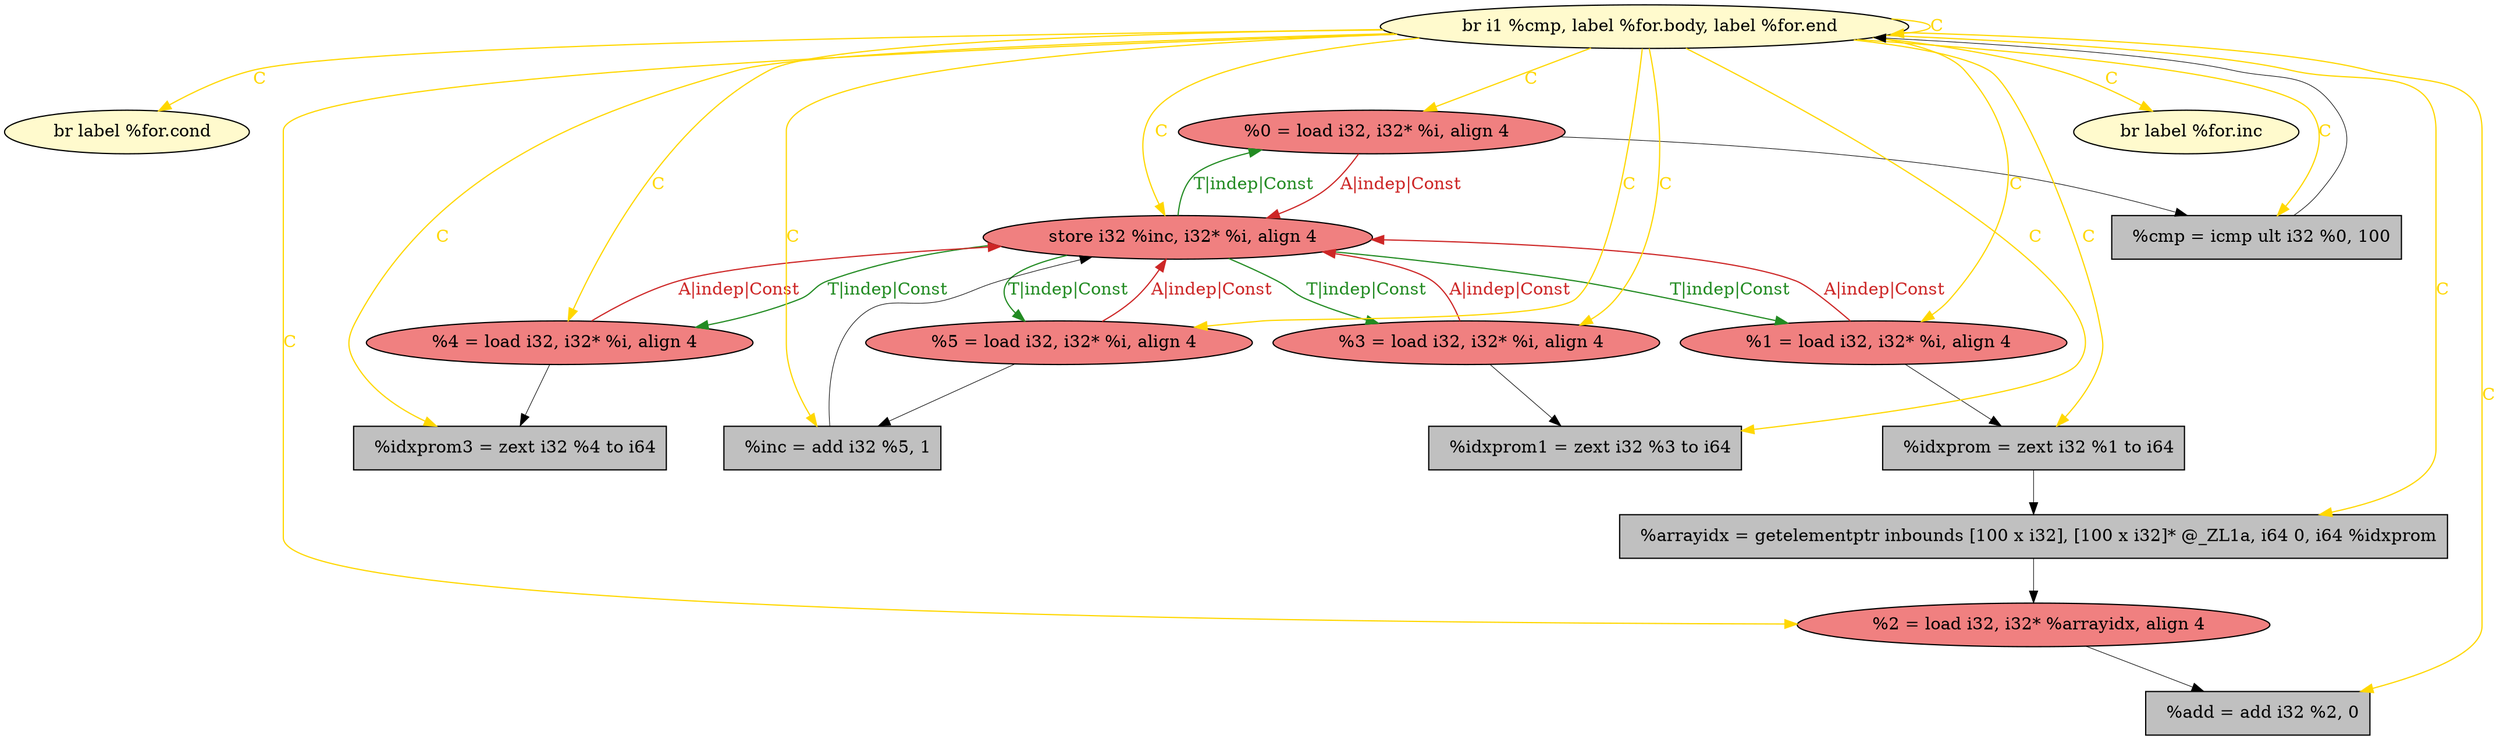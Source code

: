 
digraph G {


node525 [fillcolor=lemonchiffon,label="  br label %for.cond",shape=ellipse,style=filled ]
node528 [fillcolor=lightcoral,label="  %2 = load i32, i32* %arrayidx, align 4",shape=ellipse,style=filled ]
node532 [fillcolor=lightcoral,label="  %0 = load i32, i32* %i, align 4",shape=ellipse,style=filled ]
node521 [fillcolor=lightcoral,label="  store i32 %inc, i32* %i, align 4",shape=ellipse,style=filled ]
node529 [fillcolor=grey,label="  %add = add i32 %2, 0",shape=rectangle,style=filled ]
node526 [fillcolor=lightcoral,label="  %1 = load i32, i32* %i, align 4",shape=ellipse,style=filled ]
node522 [fillcolor=lightcoral,label="  %4 = load i32, i32* %i, align 4",shape=ellipse,style=filled ]
node523 [fillcolor=grey,label="  %arrayidx = getelementptr inbounds [100 x i32], [100 x i32]* @_ZL1a, i64 0, i64 %idxprom",shape=rectangle,style=filled ]
node527 [fillcolor=grey,label="  %idxprom = zext i32 %1 to i64",shape=rectangle,style=filled ]
node530 [fillcolor=lightcoral,label="  %3 = load i32, i32* %i, align 4",shape=ellipse,style=filled ]
node524 [fillcolor=lightcoral,label="  %5 = load i32, i32* %i, align 4",shape=ellipse,style=filled ]
node533 [fillcolor=grey,label="  %inc = add i32 %5, 1",shape=rectangle,style=filled ]
node537 [fillcolor=lemonchiffon,label="  br label %for.inc",shape=ellipse,style=filled ]
node534 [fillcolor=lemonchiffon,label="  br i1 %cmp, label %for.body, label %for.end",shape=ellipse,style=filled ]
node531 [fillcolor=grey,label="  %cmp = icmp ult i32 %0, 100",shape=rectangle,style=filled ]
node535 [fillcolor=grey,label="  %idxprom1 = zext i32 %3 to i64",shape=rectangle,style=filled ]
node536 [fillcolor=grey,label="  %idxprom3 = zext i32 %4 to i64",shape=rectangle,style=filled ]

node521->node526 [style=solid,color=forestgreen,label="T|indep|Const",penwidth=1.0,fontcolor=forestgreen ]
node532->node521 [style=solid,color=firebrick3,label="A|indep|Const",penwidth=1.0,fontcolor=firebrick3 ]
node526->node521 [style=solid,color=firebrick3,label="A|indep|Const",penwidth=1.0,fontcolor=firebrick3 ]
node534->node528 [style=solid,color=gold,label="C",penwidth=1.0,fontcolor=gold ]
node534->node524 [style=solid,color=gold,label="C",penwidth=1.0,fontcolor=gold ]
node534->node531 [style=solid,color=gold,label="C",penwidth=1.0,fontcolor=gold ]
node534->node525 [style=solid,color=gold,label="C",penwidth=1.0,fontcolor=gold ]
node524->node521 [style=solid,color=firebrick3,label="A|indep|Const",penwidth=1.0,fontcolor=firebrick3 ]
node524->node533 [style=solid,color=black,label="",penwidth=0.5,fontcolor=black ]
node528->node529 [style=solid,color=black,label="",penwidth=0.5,fontcolor=black ]
node533->node521 [style=solid,color=black,label="",penwidth=0.5,fontcolor=black ]
node521->node532 [style=solid,color=forestgreen,label="T|indep|Const",penwidth=1.0,fontcolor=forestgreen ]
node534->node527 [style=solid,color=gold,label="C",penwidth=1.0,fontcolor=gold ]
node532->node531 [style=solid,color=black,label="",penwidth=0.5,fontcolor=black ]
node523->node528 [style=solid,color=black,label="",penwidth=0.5,fontcolor=black ]
node534->node533 [style=solid,color=gold,label="C",penwidth=1.0,fontcolor=gold ]
node534->node536 [style=solid,color=gold,label="C",penwidth=1.0,fontcolor=gold ]
node526->node527 [style=solid,color=black,label="",penwidth=0.5,fontcolor=black ]
node530->node521 [style=solid,color=firebrick3,label="A|indep|Const",penwidth=1.0,fontcolor=firebrick3 ]
node522->node521 [style=solid,color=firebrick3,label="A|indep|Const",penwidth=1.0,fontcolor=firebrick3 ]
node521->node524 [style=solid,color=forestgreen,label="T|indep|Const",penwidth=1.0,fontcolor=forestgreen ]
node521->node530 [style=solid,color=forestgreen,label="T|indep|Const",penwidth=1.0,fontcolor=forestgreen ]
node534->node526 [style=solid,color=gold,label="C",penwidth=1.0,fontcolor=gold ]
node530->node535 [style=solid,color=black,label="",penwidth=0.5,fontcolor=black ]
node534->node522 [style=solid,color=gold,label="C",penwidth=1.0,fontcolor=gold ]
node521->node522 [style=solid,color=forestgreen,label="T|indep|Const",penwidth=1.0,fontcolor=forestgreen ]
node534->node523 [style=solid,color=gold,label="C",penwidth=1.0,fontcolor=gold ]
node534->node532 [style=solid,color=gold,label="C",penwidth=1.0,fontcolor=gold ]
node527->node523 [style=solid,color=black,label="",penwidth=0.5,fontcolor=black ]
node534->node537 [style=solid,color=gold,label="C",penwidth=1.0,fontcolor=gold ]
node534->node534 [style=solid,color=gold,label="C",penwidth=1.0,fontcolor=gold ]
node534->node521 [style=solid,color=gold,label="C",penwidth=1.0,fontcolor=gold ]
node531->node534 [style=solid,color=black,label="",penwidth=0.5,fontcolor=black ]
node522->node536 [style=solid,color=black,label="",penwidth=0.5,fontcolor=black ]
node534->node529 [style=solid,color=gold,label="C",penwidth=1.0,fontcolor=gold ]
node534->node530 [style=solid,color=gold,label="C",penwidth=1.0,fontcolor=gold ]
node534->node535 [style=solid,color=gold,label="C",penwidth=1.0,fontcolor=gold ]


}
